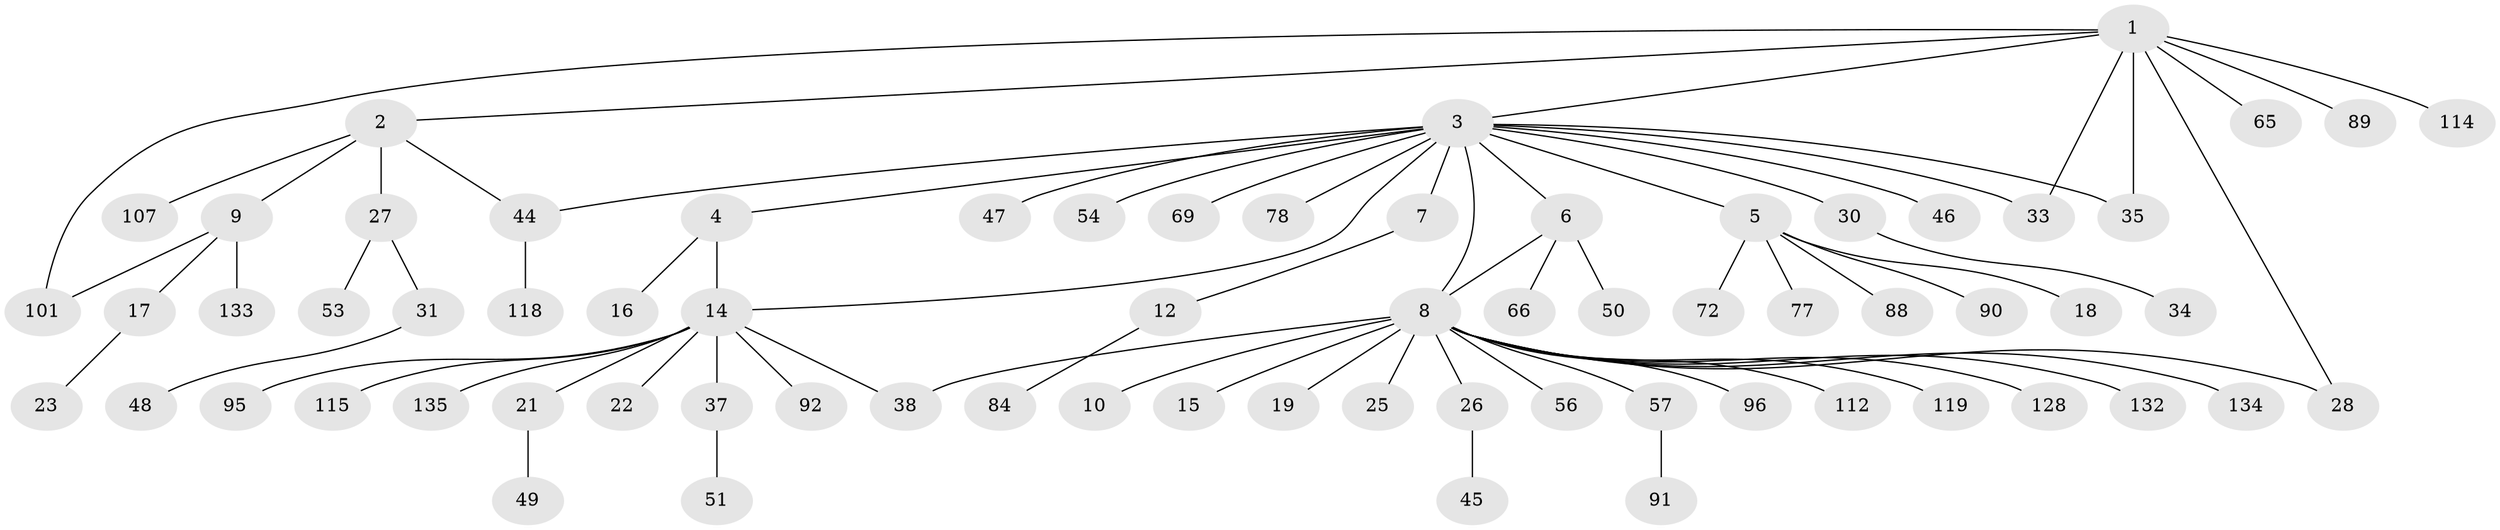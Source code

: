 // original degree distribution, {9: 0.014388489208633094, 5: 0.014388489208633094, 25: 0.007194244604316547, 4: 0.04316546762589928, 6: 0.007194244604316547, 15: 0.007194244604316547, 1: 0.6115107913669064, 10: 0.014388489208633094, 2: 0.2014388489208633, 3: 0.07194244604316546, 7: 0.007194244604316547}
// Generated by graph-tools (version 1.1) at 2025/14/03/09/25 04:14:46]
// undirected, 69 vertices, 76 edges
graph export_dot {
graph [start="1"]
  node [color=gray90,style=filled];
  1;
  2;
  3 [super="+32+40+39+109+122+108+113+138+139+94"];
  4 [super="+93+87"];
  5;
  6;
  7 [super="+55+111+73"];
  8 [super="+13+59+42+43+97+130+11+20+24"];
  9;
  10;
  12;
  14;
  15 [super="+83+85+106"];
  16 [super="+86+110"];
  17 [super="+62+80"];
  18;
  19;
  21 [super="+123"];
  22;
  23 [super="+67"];
  25;
  26;
  27 [super="+60+68+120+105+61+52"];
  28 [super="+74"];
  30;
  31;
  33;
  34 [super="+117"];
  35;
  37 [super="+41"];
  38;
  44 [super="+75"];
  45 [super="+99"];
  46;
  47;
  48 [super="+71"];
  49;
  50;
  51;
  53;
  54;
  56;
  57;
  65;
  66;
  69;
  72 [super="+81"];
  77;
  78 [super="+104"];
  84;
  88 [super="+137+98"];
  89;
  90;
  91;
  92;
  95;
  96;
  101 [super="+129+136"];
  107;
  112;
  114;
  115;
  118;
  119;
  128;
  132;
  133;
  134;
  135;
  1 -- 2;
  1 -- 3;
  1 -- 28;
  1 -- 33;
  1 -- 35;
  1 -- 65;
  1 -- 89;
  1 -- 114;
  1 -- 101;
  2 -- 9;
  2 -- 27;
  2 -- 44;
  2 -- 107;
  3 -- 4;
  3 -- 5;
  3 -- 6;
  3 -- 7;
  3 -- 14;
  3 -- 30;
  3 -- 35;
  3 -- 46;
  3 -- 47;
  3 -- 54;
  3 -- 69;
  3 -- 78;
  3 -- 44;
  3 -- 8;
  3 -- 33;
  4 -- 16;
  4 -- 14;
  5 -- 18;
  5 -- 72;
  5 -- 77;
  5 -- 88;
  5 -- 90;
  6 -- 8;
  6 -- 50;
  6 -- 66;
  7 -- 12;
  8 -- 10;
  8 -- 15;
  8 -- 38;
  8 -- 57;
  8 -- 134;
  8 -- 96;
  8 -- 128;
  8 -- 132;
  8 -- 112;
  8 -- 19;
  8 -- 119;
  8 -- 56;
  8 -- 25;
  8 -- 26;
  8 -- 28;
  9 -- 17;
  9 -- 101;
  9 -- 133;
  12 -- 84;
  14 -- 21;
  14 -- 22;
  14 -- 37;
  14 -- 38;
  14 -- 92;
  14 -- 95;
  14 -- 115;
  14 -- 135;
  17 -- 23;
  21 -- 49;
  26 -- 45;
  27 -- 31;
  27 -- 53;
  30 -- 34;
  31 -- 48;
  37 -- 51;
  44 -- 118;
  57 -- 91;
}

